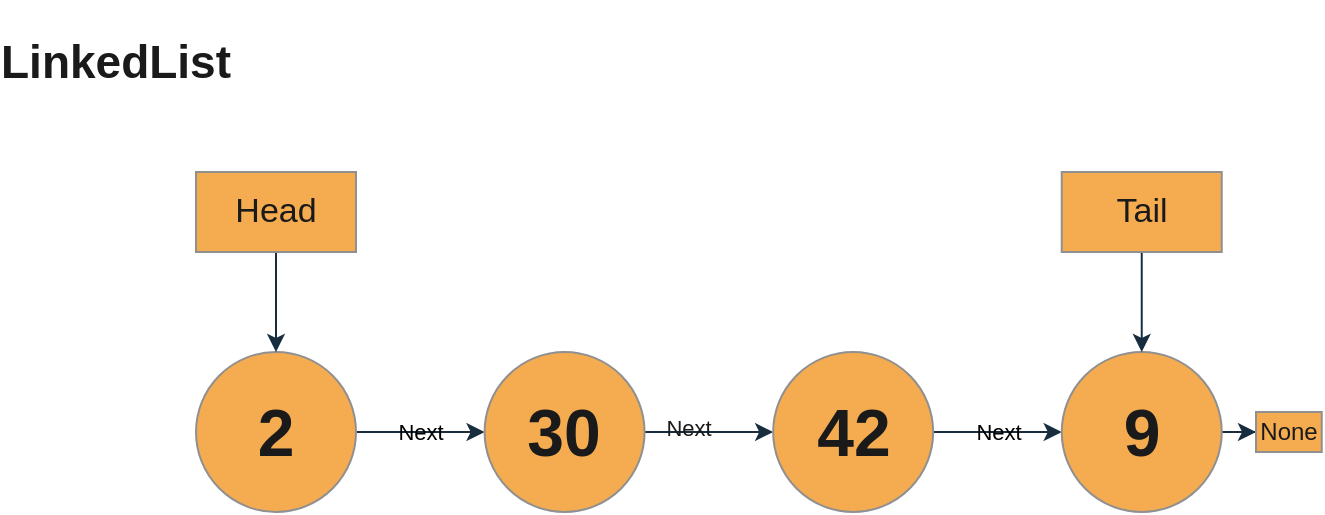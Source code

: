 <mxfile version="22.1.11" type="github">
  <diagram id="C5RBs43oDa-KdzZeNtuy" name="Page-1">
    <mxGraphModel dx="1430" dy="509" grid="1" gridSize="10" guides="1" tooltips="1" connect="1" arrows="1" fold="1" page="1" pageScale="1" pageWidth="827" pageHeight="1169" math="0" shadow="0">
      <root>
        <mxCell id="WIyWlLk6GJQsqaUBKTNV-0" />
        <mxCell id="WIyWlLk6GJQsqaUBKTNV-1" parent="WIyWlLk6GJQsqaUBKTNV-0" />
        <mxCell id="Q4G4J15sgfXDowsvTmNi-10" value="Next" style="edgeStyle=orthogonalEdgeStyle;rounded=0;orthogonalLoop=1;jettySize=auto;html=1;labelBackgroundColor=none;strokeColor=#182E3E;fontColor=default;" edge="1" parent="WIyWlLk6GJQsqaUBKTNV-1" source="Q4G4J15sgfXDowsvTmNi-0" target="Q4G4J15sgfXDowsvTmNi-2">
          <mxGeometry relative="1" as="geometry" />
        </mxCell>
        <mxCell id="Q4G4J15sgfXDowsvTmNi-0" value="&lt;b&gt;&lt;font style=&quot;font-size: 33px;&quot;&gt;2&lt;/font&gt;&lt;/b&gt;" style="ellipse;whiteSpace=wrap;html=1;aspect=fixed;fillColor=#F5AB50;strokeColor=#909090;fontColor=#1A1A1A;labelBackgroundColor=none;" vertex="1" parent="WIyWlLk6GJQsqaUBKTNV-1">
          <mxGeometry x="140" y="210" width="80" height="80" as="geometry" />
        </mxCell>
        <mxCell id="Q4G4J15sgfXDowsvTmNi-11" value="" style="edgeStyle=orthogonalEdgeStyle;rounded=0;orthogonalLoop=1;jettySize=auto;html=1;labelBackgroundColor=none;strokeColor=#182E3E;fontColor=default;" edge="1" parent="WIyWlLk6GJQsqaUBKTNV-1" source="Q4G4J15sgfXDowsvTmNi-2" target="Q4G4J15sgfXDowsvTmNi-4">
          <mxGeometry relative="1" as="geometry" />
        </mxCell>
        <mxCell id="Q4G4J15sgfXDowsvTmNi-15" value="Next" style="edgeLabel;html=1;align=center;verticalAlign=middle;resizable=0;points=[];labelBackgroundColor=none;fontColor=#1A1A1A;" vertex="1" connectable="0" parent="Q4G4J15sgfXDowsvTmNi-11">
          <mxGeometry x="-0.325" y="2" relative="1" as="geometry">
            <mxPoint as="offset" />
          </mxGeometry>
        </mxCell>
        <mxCell id="Q4G4J15sgfXDowsvTmNi-2" value="&lt;b&gt;&lt;font style=&quot;font-size: 33px;&quot;&gt;30&lt;/font&gt;&lt;/b&gt;" style="ellipse;whiteSpace=wrap;html=1;aspect=fixed;fillColor=#F5AB50;strokeColor=#909090;fontColor=#1A1A1A;labelBackgroundColor=none;" vertex="1" parent="WIyWlLk6GJQsqaUBKTNV-1">
          <mxGeometry x="284.29" y="210" width="80" height="80" as="geometry" />
        </mxCell>
        <mxCell id="Q4G4J15sgfXDowsvTmNi-12" value="Next" style="edgeStyle=orthogonalEdgeStyle;rounded=0;orthogonalLoop=1;jettySize=auto;html=1;labelBackgroundColor=none;strokeColor=#182E3E;fontColor=default;" edge="1" parent="WIyWlLk6GJQsqaUBKTNV-1" source="Q4G4J15sgfXDowsvTmNi-4" target="Q4G4J15sgfXDowsvTmNi-6">
          <mxGeometry relative="1" as="geometry" />
        </mxCell>
        <mxCell id="Q4G4J15sgfXDowsvTmNi-4" value="&lt;b&gt;&lt;font style=&quot;font-size: 33px;&quot;&gt;42&lt;/font&gt;&lt;/b&gt;" style="ellipse;whiteSpace=wrap;html=1;aspect=fixed;fillColor=#F5AB50;strokeColor=#909090;fontColor=#1A1A1A;labelBackgroundColor=none;" vertex="1" parent="WIyWlLk6GJQsqaUBKTNV-1">
          <mxGeometry x="428.58" y="210" width="80" height="80" as="geometry" />
        </mxCell>
        <mxCell id="Q4G4J15sgfXDowsvTmNi-14" value="" style="edgeStyle=orthogonalEdgeStyle;rounded=0;orthogonalLoop=1;jettySize=auto;html=1;labelBackgroundColor=none;strokeColor=#182E3E;fontColor=default;" edge="1" parent="WIyWlLk6GJQsqaUBKTNV-1" source="Q4G4J15sgfXDowsvTmNi-6" target="Q4G4J15sgfXDowsvTmNi-13">
          <mxGeometry relative="1" as="geometry" />
        </mxCell>
        <mxCell id="Q4G4J15sgfXDowsvTmNi-6" value="&lt;span style=&quot;font-size: 33px;&quot;&gt;&lt;b&gt;9&lt;/b&gt;&lt;/span&gt;" style="ellipse;whiteSpace=wrap;html=1;aspect=fixed;fillColor=#F5AB50;strokeColor=#909090;fontColor=#1A1A1A;labelBackgroundColor=none;" vertex="1" parent="WIyWlLk6GJQsqaUBKTNV-1">
          <mxGeometry x="572.87" y="210" width="80" height="80" as="geometry" />
        </mxCell>
        <mxCell id="Q4G4J15sgfXDowsvTmNi-9" value="" style="edgeStyle=orthogonalEdgeStyle;rounded=0;orthogonalLoop=1;jettySize=auto;html=1;labelBackgroundColor=none;strokeColor=#182E3E;fontColor=default;" edge="1" parent="WIyWlLk6GJQsqaUBKTNV-1" source="Q4G4J15sgfXDowsvTmNi-8" target="Q4G4J15sgfXDowsvTmNi-0">
          <mxGeometry relative="1" as="geometry" />
        </mxCell>
        <mxCell id="Q4G4J15sgfXDowsvTmNi-8" value="&lt;font style=&quot;font-size: 17px;&quot;&gt;Head&lt;/font&gt;" style="rounded=0;whiteSpace=wrap;html=1;labelBackgroundColor=none;fillColor=#F5AB50;strokeColor=#909090;fontColor=#1A1A1A;" vertex="1" parent="WIyWlLk6GJQsqaUBKTNV-1">
          <mxGeometry x="140" y="120" width="80" height="40" as="geometry" />
        </mxCell>
        <mxCell id="Q4G4J15sgfXDowsvTmNi-13" value="None" style="whiteSpace=wrap;html=1;fillColor=#F5AB50;strokeColor=#909090;fontColor=#1A1A1A;labelBackgroundColor=none;" vertex="1" parent="WIyWlLk6GJQsqaUBKTNV-1">
          <mxGeometry x="670" y="240" width="32.87" height="20" as="geometry" />
        </mxCell>
        <mxCell id="Q4G4J15sgfXDowsvTmNi-17" value="" style="edgeStyle=orthogonalEdgeStyle;rounded=0;orthogonalLoop=1;jettySize=auto;html=1;labelBackgroundColor=none;strokeColor=#182E3E;fontColor=default;" edge="1" parent="WIyWlLk6GJQsqaUBKTNV-1" source="Q4G4J15sgfXDowsvTmNi-16" target="Q4G4J15sgfXDowsvTmNi-6">
          <mxGeometry relative="1" as="geometry" />
        </mxCell>
        <mxCell id="Q4G4J15sgfXDowsvTmNi-16" value="&lt;font style=&quot;font-size: 17px;&quot;&gt;Tail&lt;/font&gt;" style="rounded=0;whiteSpace=wrap;html=1;labelBackgroundColor=none;fillColor=#F5AB50;strokeColor=#909090;fontColor=#1A1A1A;" vertex="1" parent="WIyWlLk6GJQsqaUBKTNV-1">
          <mxGeometry x="572.87" y="120" width="80" height="40" as="geometry" />
        </mxCell>
        <mxCell id="Q4G4J15sgfXDowsvTmNi-18" value="&lt;h1&gt;&lt;font face=&quot;Helvetica&quot; style=&quot;font-size: 23px;&quot;&gt;LinkedList&lt;/font&gt;&lt;/h1&gt;" style="text;html=1;strokeColor=none;fillColor=none;align=center;verticalAlign=middle;whiteSpace=wrap;rounded=0;fontColor=#1A1A1A;" vertex="1" parent="WIyWlLk6GJQsqaUBKTNV-1">
          <mxGeometry x="70" y="50" width="60" height="30" as="geometry" />
        </mxCell>
      </root>
    </mxGraphModel>
  </diagram>
</mxfile>
